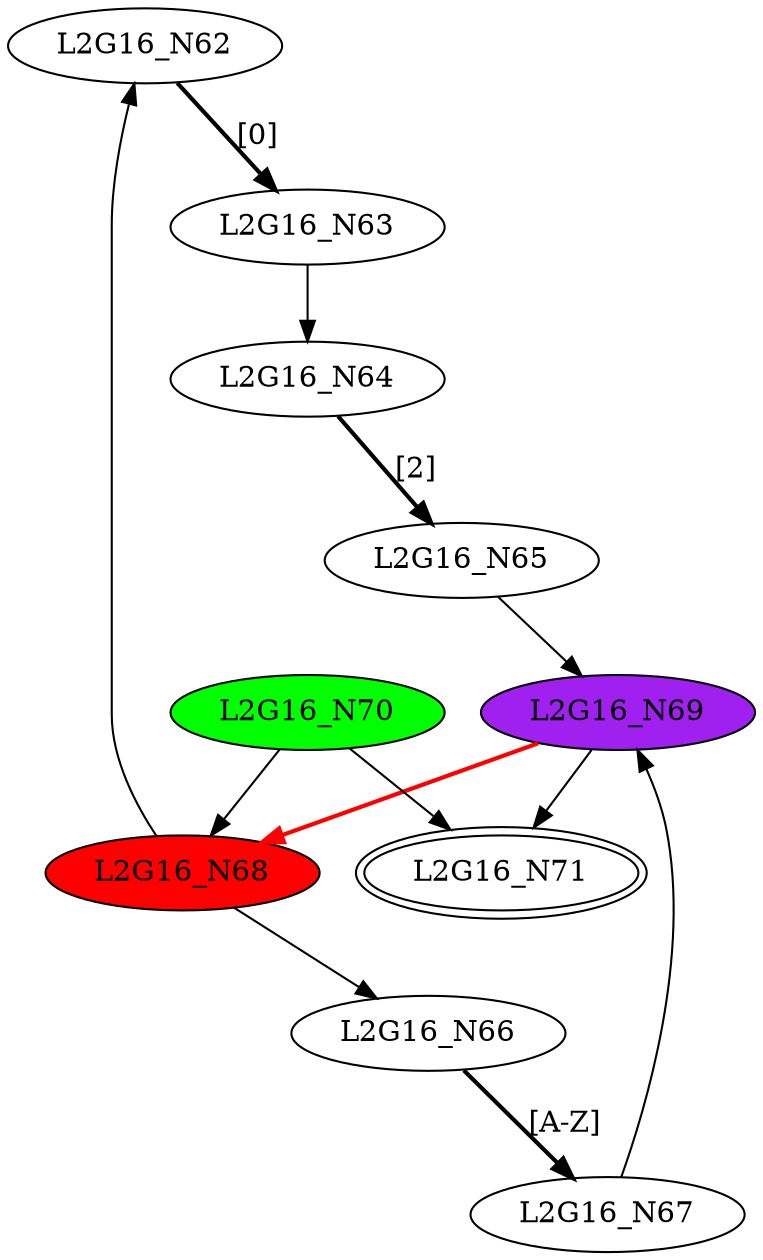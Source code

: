 digraph G16{
"L2G16_N62";
"L2G16_N63";
"L2G16_N64";
"L2G16_N65";
"L2G16_N66";
"L2G16_N67";
"L2G16_N68" [style=filled,fillcolor=red];
"L2G16_N69" [style=filled,fillcolor=purple];
"L2G16_N70" [style=filled,fillcolor=green];
"L2G16_N71" [peripheries=2];
"L2G16_N62"->"L2G16_N63" [style = bold, label = "[0]"];
"L2G16_N64"->"L2G16_N65" [style = bold, label = "[2]"];
"L2G16_N63"->"L2G16_N64";
"L2G16_N66"->"L2G16_N67" [style = bold, label = "[A-Z]"];
"L2G16_N68"->"L2G16_N62";
"L2G16_N68"->"L2G16_N66";
"L2G16_N67"->"L2G16_N69";
"L2G16_N65"->"L2G16_N69";
"L2G16_N70"->"L2G16_N68";
"L2G16_N69"->"L2G16_N71";
"L2G16_N70"->"L2G16_N71";
"L2G16_N69"->"L2G16_N68" [color=red,style = bold, label = ""];
}

